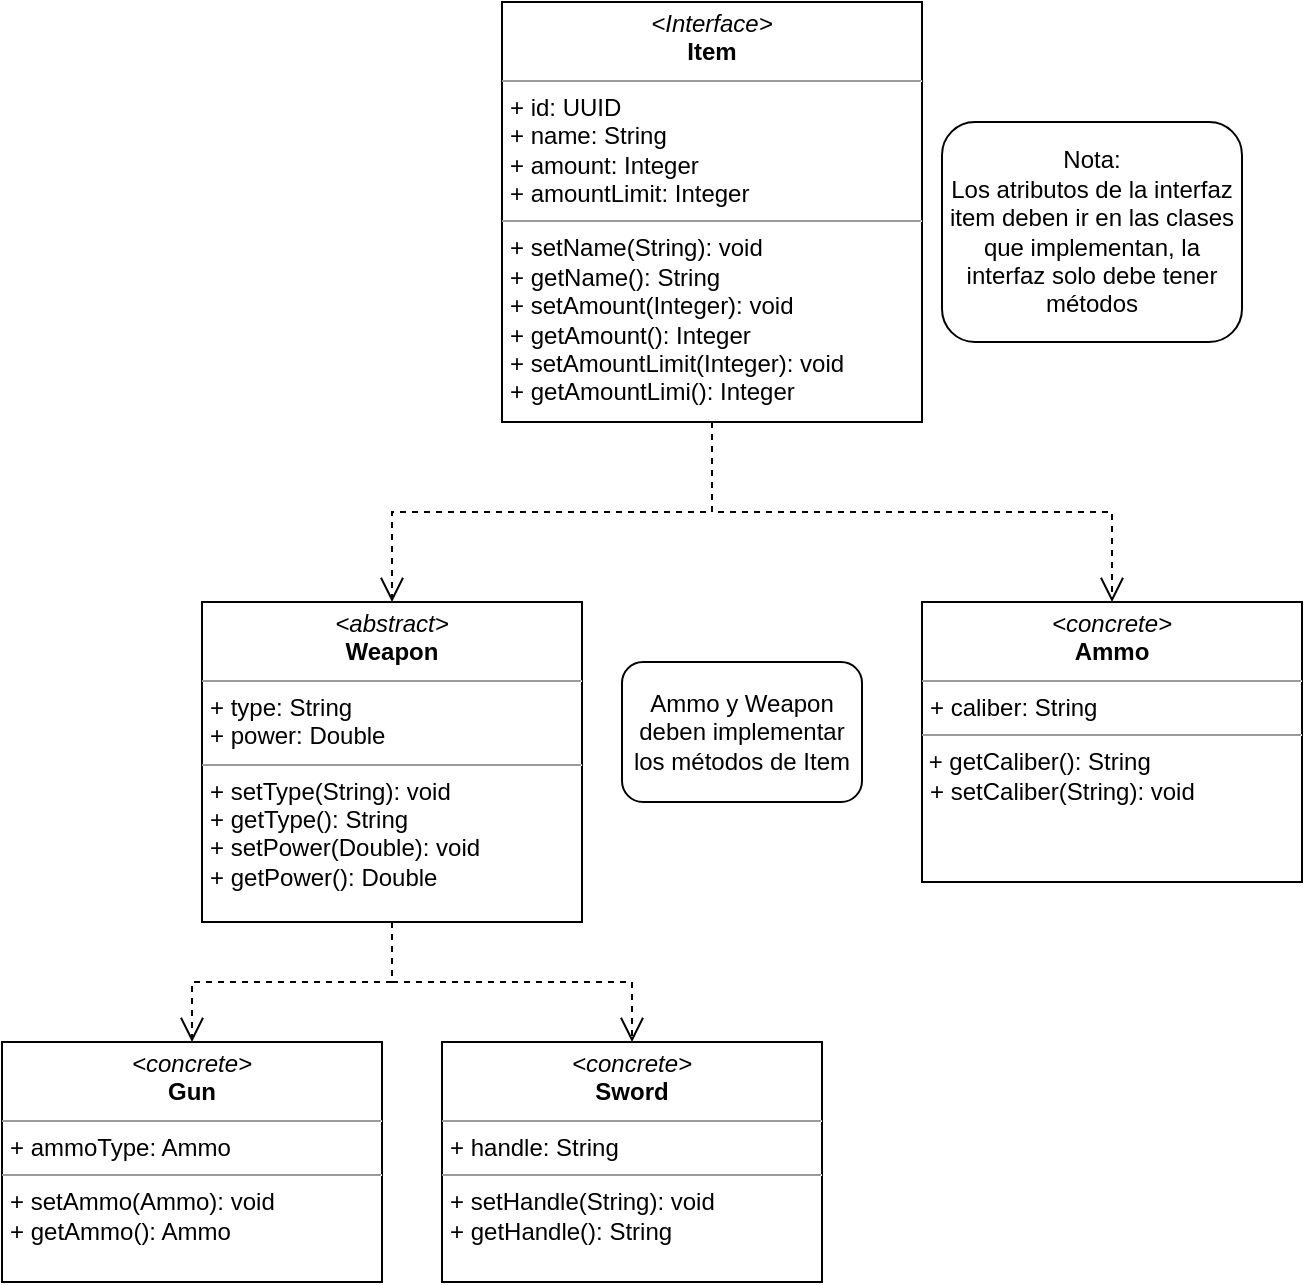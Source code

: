 <mxfile version="16.2.2" type="device"><diagram id="8_idNvqXvMkg7m6OJC-8" name="Page-1"><mxGraphModel dx="946" dy="531" grid="1" gridSize="10" guides="1" tooltips="1" connect="1" arrows="1" fold="1" page="1" pageScale="1" pageWidth="850" pageHeight="1100" math="0" shadow="0"><root><mxCell id="j6eGJF3xRdBi4Xie_RcG-0"/><mxCell id="j6eGJF3xRdBi4Xie_RcG-1" parent="j6eGJF3xRdBi4Xie_RcG-0"/><mxCell id="pwjVH0t1NPWTbjWxDwPi-0" value="&lt;p style=&quot;margin: 0px ; margin-top: 4px ; text-align: center&quot;&gt;&lt;i&gt;&amp;lt;Interface&amp;gt;&lt;/i&gt;&lt;br&gt;&lt;b&gt;Item&lt;/b&gt;&lt;/p&gt;&lt;hr size=&quot;1&quot;&gt;&lt;p style=&quot;margin: 0px ; margin-left: 4px&quot;&gt;+ id: UUID&lt;br&gt;+ name: String&lt;/p&gt;&lt;p style=&quot;margin: 0px 0px 0px 4px&quot;&gt;+ amount: Integer&lt;/p&gt;&lt;p style=&quot;margin: 0px 0px 0px 4px&quot;&gt;+ amountLimit: Integer&lt;br&gt;&lt;/p&gt;&lt;hr size=&quot;1&quot;&gt;&lt;p style=&quot;margin: 0px ; margin-left: 4px&quot;&gt;+ setName(String): void&lt;/p&gt;&lt;p style=&quot;margin: 0px 0px 0px 4px&quot;&gt;+ getName(): String&lt;/p&gt;&lt;p style=&quot;margin: 0px ; margin-left: 4px&quot;&gt;+ setAmount(Integer): void&lt;/p&gt;&lt;p style=&quot;margin: 0px 0px 0px 4px&quot;&gt;&lt;span&gt;+ getAmount(): Integer&lt;/span&gt;&lt;br&gt;&lt;/p&gt;&lt;p style=&quot;margin: 0px 0px 0px 4px&quot;&gt;+ setAmountLimit(Integer): void&lt;/p&gt;&lt;p style=&quot;margin: 0px 0px 0px 4px&quot;&gt;+ getAmountLimi(): Integer&lt;/p&gt;" style="verticalAlign=top;align=left;overflow=fill;fontSize=12;fontFamily=Helvetica;html=1;rounded=0;shadow=0;comic=0;labelBackgroundColor=none;strokeWidth=1" vertex="1" parent="j6eGJF3xRdBi4Xie_RcG-1"><mxGeometry x="290" y="30" width="210" height="210" as="geometry"/></mxCell><mxCell id="pQnEVUdnxyFCN79_8Lps-0" style="edgeStyle=orthogonalEdgeStyle;rounded=0;html=1;labelBackgroundColor=none;startFill=0;endArrow=open;endFill=0;endSize=10;fontFamily=Verdana;fontSize=10;dashed=1;exitX=0.5;exitY=1;exitDx=0;exitDy=0;entryX=0.5;entryY=0;entryDx=0;entryDy=0;" edge="1" parent="j6eGJF3xRdBi4Xie_RcG-1" source="pwjVH0t1NPWTbjWxDwPi-0" target="sJ2TGd2Qh__x_5bgLsHl-1"><mxGeometry relative="1" as="geometry"><mxPoint x="250" y="157" as="sourcePoint"/><mxPoint x="350" y="97" as="targetPoint"/></mxGeometry></mxCell><mxCell id="pQnEVUdnxyFCN79_8Lps-6" style="edgeStyle=orthogonalEdgeStyle;rounded=0;html=1;labelBackgroundColor=none;startFill=0;endArrow=open;endFill=0;endSize=10;fontFamily=Verdana;fontSize=10;dashed=1;exitX=0.5;exitY=1;exitDx=0;exitDy=0;entryX=0.5;entryY=0;entryDx=0;entryDy=0;" edge="1" parent="j6eGJF3xRdBi4Xie_RcG-1" source="pwjVH0t1NPWTbjWxDwPi-0" target="sJ2TGd2Qh__x_5bgLsHl-0"><mxGeometry relative="1" as="geometry"><mxPoint x="395" y="230" as="sourcePoint"/><mxPoint x="610" y="280" as="targetPoint"/></mxGeometry></mxCell><mxCell id="sJ2TGd2Qh__x_5bgLsHl-0" value="&lt;p style=&quot;margin: 0px ; margin-top: 4px ; text-align: center&quot;&gt;&lt;i&gt;&amp;lt;abstract&amp;gt;&lt;/i&gt;&lt;br&gt;&lt;b&gt;Weapon&lt;/b&gt;&lt;/p&gt;&lt;hr size=&quot;1&quot;&gt;&lt;p style=&quot;margin: 0px ; margin-left: 4px&quot;&gt;+ type: String&lt;br&gt;&lt;/p&gt;&lt;p style=&quot;margin: 0px 0px 0px 4px&quot;&gt;+ power: Double&lt;/p&gt;&lt;hr size=&quot;1&quot;&gt;&lt;p style=&quot;margin: 0px 0px 0px 4px&quot;&gt;+ setType(String): void&lt;/p&gt;&lt;p style=&quot;margin: 0px 0px 0px 4px&quot;&gt;+ getType(): String&lt;/p&gt;&lt;p style=&quot;margin: 0px 0px 0px 4px&quot;&gt;+ setPower(Double): void&lt;/p&gt;&lt;p style=&quot;margin: 0px 0px 0px 4px&quot;&gt;+ getPower(): Double&lt;/p&gt;" style="verticalAlign=top;align=left;overflow=fill;fontSize=12;fontFamily=Helvetica;html=1;rounded=0;shadow=0;comic=0;labelBackgroundColor=none;strokeWidth=1" vertex="1" parent="j6eGJF3xRdBi4Xie_RcG-1"><mxGeometry x="140" y="330" width="190" height="160" as="geometry"/></mxCell><mxCell id="sJ2TGd2Qh__x_5bgLsHl-1" value="&lt;p style=&quot;margin: 0px ; margin-top: 4px ; text-align: center&quot;&gt;&lt;i&gt;&amp;lt;concrete&amp;gt;&lt;/i&gt;&lt;br&gt;&lt;b&gt;Ammo&lt;/b&gt;&lt;/p&gt;&lt;hr size=&quot;1&quot;&gt;&lt;p style=&quot;margin: 0px ; margin-left: 4px&quot;&gt;&lt;span&gt;+ caliber: String&lt;/span&gt;&lt;br&gt;&lt;/p&gt;&lt;hr size=&quot;1&quot;&gt;&lt;span&gt;&amp;nbsp;+ getCaliber(): String&lt;/span&gt;&lt;p style=&quot;margin: 0px ; margin-left: 4px&quot;&gt;&lt;span&gt;+ setCaliber(String): void&lt;/span&gt;&lt;br&gt;&lt;/p&gt;" style="verticalAlign=top;align=left;overflow=fill;fontSize=12;fontFamily=Helvetica;html=1;rounded=0;shadow=0;comic=0;labelBackgroundColor=none;strokeWidth=1" vertex="1" parent="j6eGJF3xRdBi4Xie_RcG-1"><mxGeometry x="500" y="330" width="190" height="140" as="geometry"/></mxCell><mxCell id="sJ2TGd2Qh__x_5bgLsHl-2" value="&lt;p style=&quot;margin: 0px ; margin-top: 4px ; text-align: center&quot;&gt;&lt;i&gt;&amp;lt;concrete&amp;gt;&lt;/i&gt;&lt;br&gt;&lt;b&gt;Gun&lt;/b&gt;&lt;/p&gt;&lt;hr size=&quot;1&quot;&gt;&lt;p style=&quot;margin: 0px ; margin-left: 4px&quot;&gt;+ ammoType: Ammo&lt;br&gt;&lt;/p&gt;&lt;hr size=&quot;1&quot;&gt;&lt;p style=&quot;margin: 0px 0px 0px 4px&quot;&gt;+ setAmmo(Ammo): void&lt;/p&gt;&lt;p style=&quot;margin: 0px 0px 0px 4px&quot;&gt;+ getAmmo(): Ammo&lt;/p&gt;" style="verticalAlign=top;align=left;overflow=fill;fontSize=12;fontFamily=Helvetica;html=1;rounded=0;shadow=0;comic=0;labelBackgroundColor=none;strokeWidth=1" vertex="1" parent="j6eGJF3xRdBi4Xie_RcG-1"><mxGeometry x="40" y="550" width="190" height="120" as="geometry"/></mxCell><mxCell id="sJ2TGd2Qh__x_5bgLsHl-3" style="edgeStyle=orthogonalEdgeStyle;rounded=0;html=1;labelBackgroundColor=none;startFill=0;endArrow=open;endFill=0;endSize=10;fontFamily=Verdana;fontSize=10;dashed=1;exitX=0.5;exitY=1;exitDx=0;exitDy=0;" edge="1" parent="j6eGJF3xRdBi4Xie_RcG-1" source="sJ2TGd2Qh__x_5bgLsHl-0" target="sJ2TGd2Qh__x_5bgLsHl-2"><mxGeometry relative="1" as="geometry"><mxPoint x="405" y="250" as="sourcePoint"/><mxPoint x="245" y="340" as="targetPoint"/></mxGeometry></mxCell><mxCell id="sJ2TGd2Qh__x_5bgLsHl-5" value="&lt;p style=&quot;margin: 0px ; margin-top: 4px ; text-align: center&quot;&gt;&lt;i&gt;&amp;lt;concrete&amp;gt;&lt;/i&gt;&lt;br&gt;&lt;b&gt;Sword&lt;/b&gt;&lt;/p&gt;&lt;hr size=&quot;1&quot;&gt;&lt;p style=&quot;margin: 0px ; margin-left: 4px&quot;&gt;+ handle: String&lt;br&gt;&lt;/p&gt;&lt;hr size=&quot;1&quot;&gt;&lt;p style=&quot;margin: 0px 0px 0px 4px&quot;&gt;+ setHandle(String): void&lt;/p&gt;&lt;p style=&quot;margin: 0px 0px 0px 4px&quot;&gt;+ getHandle(): String&lt;/p&gt;" style="verticalAlign=top;align=left;overflow=fill;fontSize=12;fontFamily=Helvetica;html=1;rounded=0;shadow=0;comic=0;labelBackgroundColor=none;strokeWidth=1" vertex="1" parent="j6eGJF3xRdBi4Xie_RcG-1"><mxGeometry x="260" y="550" width="190" height="120" as="geometry"/></mxCell><mxCell id="sJ2TGd2Qh__x_5bgLsHl-6" style="edgeStyle=orthogonalEdgeStyle;rounded=0;html=1;labelBackgroundColor=none;startFill=0;endArrow=open;endFill=0;endSize=10;fontFamily=Verdana;fontSize=10;dashed=1;exitX=0.5;exitY=1;exitDx=0;exitDy=0;" edge="1" parent="j6eGJF3xRdBi4Xie_RcG-1" source="sJ2TGd2Qh__x_5bgLsHl-0" target="sJ2TGd2Qh__x_5bgLsHl-5"><mxGeometry relative="1" as="geometry"><mxPoint x="245" y="460" as="sourcePoint"/><mxPoint x="155" y="530" as="targetPoint"/></mxGeometry></mxCell><mxCell id="sJ2TGd2Qh__x_5bgLsHl-7" value="Nota:&lt;br&gt;Los atributos de la interfaz item deben ir en las clases que implementan, la interfaz solo debe tener métodos" style="rounded=1;whiteSpace=wrap;html=1;" vertex="1" parent="j6eGJF3xRdBi4Xie_RcG-1"><mxGeometry x="510" y="90" width="150" height="110" as="geometry"/></mxCell><mxCell id="on9UG9IQwQC6zQC3Z74p-0" value="Ammo y Weapon deben implementar los métodos de Item" style="rounded=1;whiteSpace=wrap;html=1;" vertex="1" parent="j6eGJF3xRdBi4Xie_RcG-1"><mxGeometry x="350" y="360" width="120" height="70" as="geometry"/></mxCell></root></mxGraphModel></diagram></mxfile>